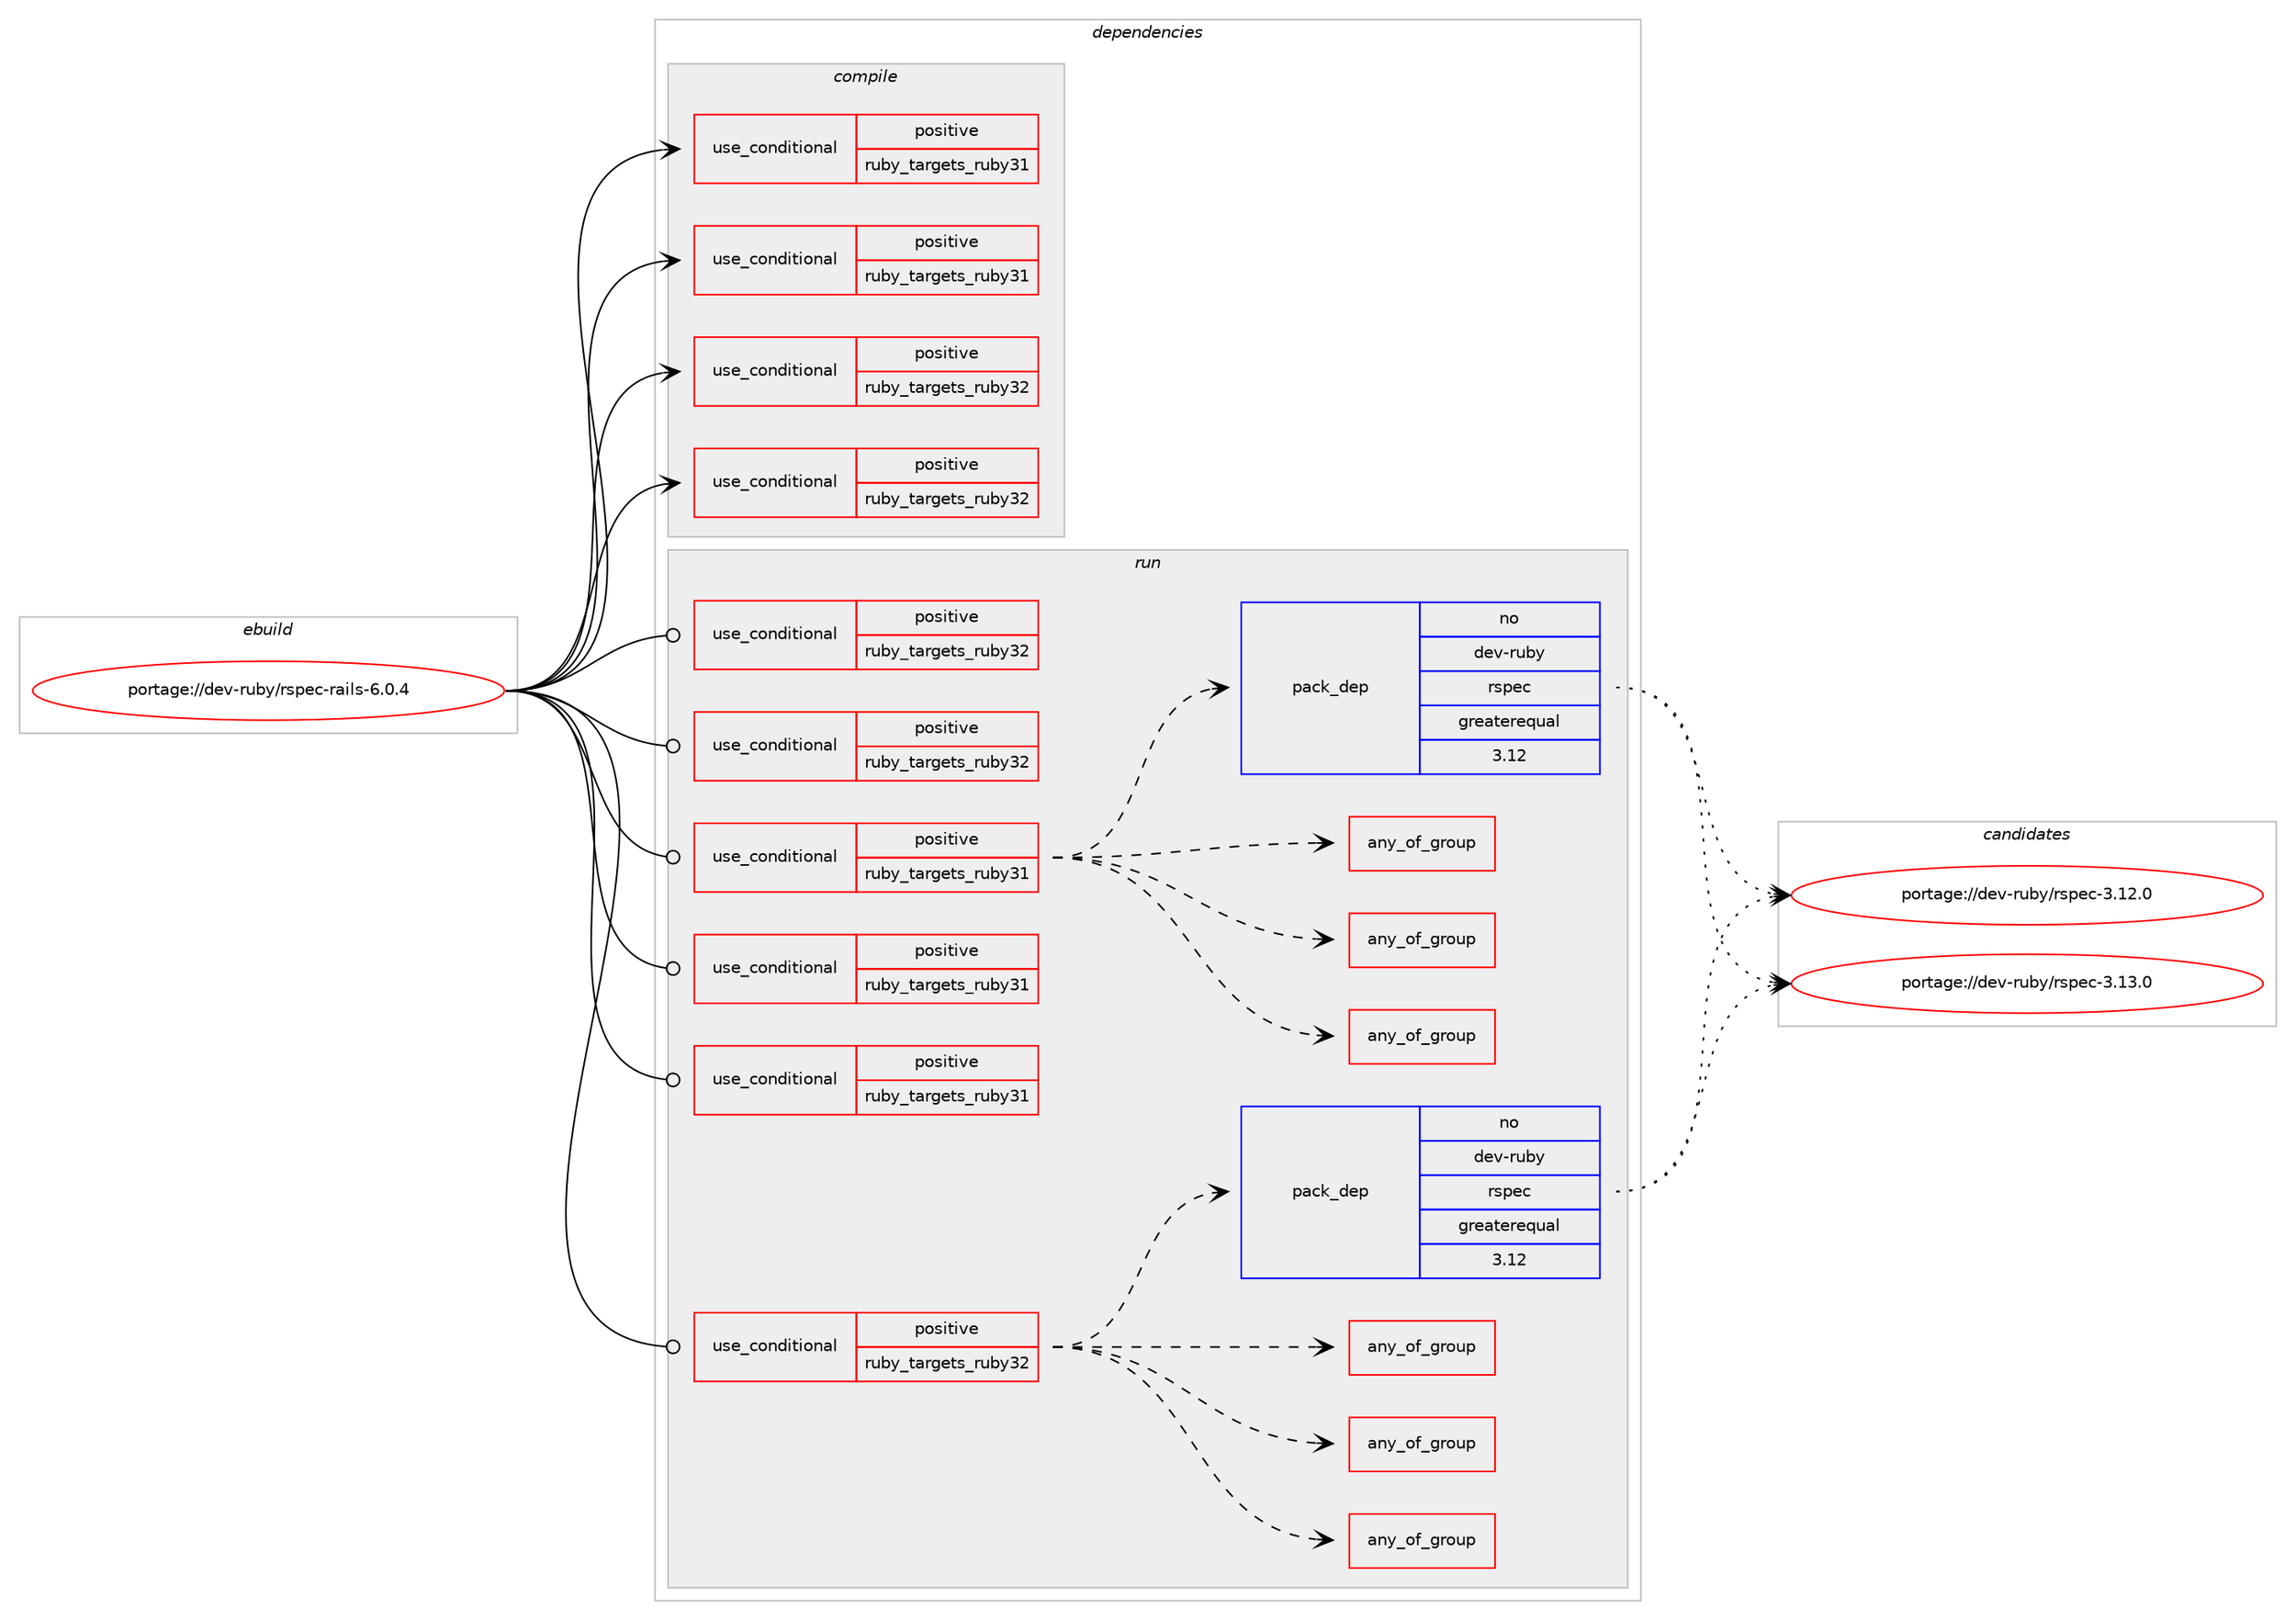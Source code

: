 digraph prolog {

# *************
# Graph options
# *************

newrank=true;
concentrate=true;
compound=true;
graph [rankdir=LR,fontname=Helvetica,fontsize=10,ranksep=1.5];#, ranksep=2.5, nodesep=0.2];
edge  [arrowhead=vee];
node  [fontname=Helvetica,fontsize=10];

# **********
# The ebuild
# **********

subgraph cluster_leftcol {
color=gray;
rank=same;
label=<<i>ebuild</i>>;
id [label="portage://dev-ruby/rspec-rails-6.0.4", color=red, width=4, href="../dev-ruby/rspec-rails-6.0.4.svg"];
}

# ****************
# The dependencies
# ****************

subgraph cluster_midcol {
color=gray;
label=<<i>dependencies</i>>;
subgraph cluster_compile {
fillcolor="#eeeeee";
style=filled;
label=<<i>compile</i>>;
subgraph cond53742 {
dependency102442 [label=<<TABLE BORDER="0" CELLBORDER="1" CELLSPACING="0" CELLPADDING="4"><TR><TD ROWSPAN="3" CELLPADDING="10">use_conditional</TD></TR><TR><TD>positive</TD></TR><TR><TD>ruby_targets_ruby31</TD></TR></TABLE>>, shape=none, color=red];
# *** BEGIN UNKNOWN DEPENDENCY TYPE (TODO) ***
# dependency102442 -> package_dependency(portage://dev-ruby/rspec-rails-6.0.4,install,no,dev-lang,ruby,none,[,,],[slot(3.1)],[])
# *** END UNKNOWN DEPENDENCY TYPE (TODO) ***

}
id:e -> dependency102442:w [weight=20,style="solid",arrowhead="vee"];
subgraph cond53743 {
dependency102443 [label=<<TABLE BORDER="0" CELLBORDER="1" CELLSPACING="0" CELLPADDING="4"><TR><TD ROWSPAN="3" CELLPADDING="10">use_conditional</TD></TR><TR><TD>positive</TD></TR><TR><TD>ruby_targets_ruby31</TD></TR></TABLE>>, shape=none, color=red];
# *** BEGIN UNKNOWN DEPENDENCY TYPE (TODO) ***
# dependency102443 -> package_dependency(portage://dev-ruby/rspec-rails-6.0.4,install,no,virtual,rubygems,none,[,,],[],[use(enable(ruby_targets_ruby31),negative)])
# *** END UNKNOWN DEPENDENCY TYPE (TODO) ***

}
id:e -> dependency102443:w [weight=20,style="solid",arrowhead="vee"];
subgraph cond53744 {
dependency102444 [label=<<TABLE BORDER="0" CELLBORDER="1" CELLSPACING="0" CELLPADDING="4"><TR><TD ROWSPAN="3" CELLPADDING="10">use_conditional</TD></TR><TR><TD>positive</TD></TR><TR><TD>ruby_targets_ruby32</TD></TR></TABLE>>, shape=none, color=red];
# *** BEGIN UNKNOWN DEPENDENCY TYPE (TODO) ***
# dependency102444 -> package_dependency(portage://dev-ruby/rspec-rails-6.0.4,install,no,dev-lang,ruby,none,[,,],[slot(3.2)],[])
# *** END UNKNOWN DEPENDENCY TYPE (TODO) ***

}
id:e -> dependency102444:w [weight=20,style="solid",arrowhead="vee"];
subgraph cond53745 {
dependency102445 [label=<<TABLE BORDER="0" CELLBORDER="1" CELLSPACING="0" CELLPADDING="4"><TR><TD ROWSPAN="3" CELLPADDING="10">use_conditional</TD></TR><TR><TD>positive</TD></TR><TR><TD>ruby_targets_ruby32</TD></TR></TABLE>>, shape=none, color=red];
# *** BEGIN UNKNOWN DEPENDENCY TYPE (TODO) ***
# dependency102445 -> package_dependency(portage://dev-ruby/rspec-rails-6.0.4,install,no,virtual,rubygems,none,[,,],[],[use(enable(ruby_targets_ruby32),negative)])
# *** END UNKNOWN DEPENDENCY TYPE (TODO) ***

}
id:e -> dependency102445:w [weight=20,style="solid",arrowhead="vee"];
}
subgraph cluster_compileandrun {
fillcolor="#eeeeee";
style=filled;
label=<<i>compile and run</i>>;
}
subgraph cluster_run {
fillcolor="#eeeeee";
style=filled;
label=<<i>run</i>>;
subgraph cond53746 {
dependency102446 [label=<<TABLE BORDER="0" CELLBORDER="1" CELLSPACING="0" CELLPADDING="4"><TR><TD ROWSPAN="3" CELLPADDING="10">use_conditional</TD></TR><TR><TD>positive</TD></TR><TR><TD>ruby_targets_ruby31</TD></TR></TABLE>>, shape=none, color=red];
subgraph any1198 {
dependency102447 [label=<<TABLE BORDER="0" CELLBORDER="1" CELLSPACING="0" CELLPADDING="4"><TR><TD CELLPADDING="10">any_of_group</TD></TR></TABLE>>, shape=none, color=red];# *** BEGIN UNKNOWN DEPENDENCY TYPE (TODO) ***
# dependency102447 -> package_dependency(portage://dev-ruby/rspec-rails-6.0.4,run,no,dev-ruby,activesupport,none,[,,],[slot(7.0)],[use(enable(ruby_targets_ruby31),negative)])
# *** END UNKNOWN DEPENDENCY TYPE (TODO) ***

# *** BEGIN UNKNOWN DEPENDENCY TYPE (TODO) ***
# dependency102447 -> package_dependency(portage://dev-ruby/rspec-rails-6.0.4,run,no,dev-ruby,activesupport,none,[,,],[slot(6.1)],[use(enable(ruby_targets_ruby31),negative)])
# *** END UNKNOWN DEPENDENCY TYPE (TODO) ***

}
dependency102446:e -> dependency102447:w [weight=20,style="dashed",arrowhead="vee"];
subgraph any1199 {
dependency102448 [label=<<TABLE BORDER="0" CELLBORDER="1" CELLSPACING="0" CELLPADDING="4"><TR><TD CELLPADDING="10">any_of_group</TD></TR></TABLE>>, shape=none, color=red];# *** BEGIN UNKNOWN DEPENDENCY TYPE (TODO) ***
# dependency102448 -> package_dependency(portage://dev-ruby/rspec-rails-6.0.4,run,no,dev-ruby,actionpack,none,[,,],[slot(7.0)],[use(enable(ruby_targets_ruby31),negative)])
# *** END UNKNOWN DEPENDENCY TYPE (TODO) ***

# *** BEGIN UNKNOWN DEPENDENCY TYPE (TODO) ***
# dependency102448 -> package_dependency(portage://dev-ruby/rspec-rails-6.0.4,run,no,dev-ruby,actionpack,none,[,,],[slot(6.1)],[use(enable(ruby_targets_ruby31),negative)])
# *** END UNKNOWN DEPENDENCY TYPE (TODO) ***

}
dependency102446:e -> dependency102448:w [weight=20,style="dashed",arrowhead="vee"];
subgraph any1200 {
dependency102449 [label=<<TABLE BORDER="0" CELLBORDER="1" CELLSPACING="0" CELLPADDING="4"><TR><TD CELLPADDING="10">any_of_group</TD></TR></TABLE>>, shape=none, color=red];# *** BEGIN UNKNOWN DEPENDENCY TYPE (TODO) ***
# dependency102449 -> package_dependency(portage://dev-ruby/rspec-rails-6.0.4,run,no,dev-ruby,railties,none,[,,],[slot(7.0)],[use(enable(ruby_targets_ruby31),negative)])
# *** END UNKNOWN DEPENDENCY TYPE (TODO) ***

# *** BEGIN UNKNOWN DEPENDENCY TYPE (TODO) ***
# dependency102449 -> package_dependency(portage://dev-ruby/rspec-rails-6.0.4,run,no,dev-ruby,railties,none,[,,],[slot(6.1)],[use(enable(ruby_targets_ruby31),negative)])
# *** END UNKNOWN DEPENDENCY TYPE (TODO) ***

}
dependency102446:e -> dependency102449:w [weight=20,style="dashed",arrowhead="vee"];
subgraph pack47360 {
dependency102450 [label=<<TABLE BORDER="0" CELLBORDER="1" CELLSPACING="0" CELLPADDING="4" WIDTH="220"><TR><TD ROWSPAN="6" CELLPADDING="30">pack_dep</TD></TR><TR><TD WIDTH="110">no</TD></TR><TR><TD>dev-ruby</TD></TR><TR><TD>rspec</TD></TR><TR><TD>greaterequal</TD></TR><TR><TD>3.12</TD></TR></TABLE>>, shape=none, color=blue];
}
dependency102446:e -> dependency102450:w [weight=20,style="dashed",arrowhead="vee"];
}
id:e -> dependency102446:w [weight=20,style="solid",arrowhead="odot"];
subgraph cond53747 {
dependency102451 [label=<<TABLE BORDER="0" CELLBORDER="1" CELLSPACING="0" CELLPADDING="4"><TR><TD ROWSPAN="3" CELLPADDING="10">use_conditional</TD></TR><TR><TD>positive</TD></TR><TR><TD>ruby_targets_ruby31</TD></TR></TABLE>>, shape=none, color=red];
# *** BEGIN UNKNOWN DEPENDENCY TYPE (TODO) ***
# dependency102451 -> package_dependency(portage://dev-ruby/rspec-rails-6.0.4,run,no,dev-lang,ruby,none,[,,],[slot(3.1)],[])
# *** END UNKNOWN DEPENDENCY TYPE (TODO) ***

}
id:e -> dependency102451:w [weight=20,style="solid",arrowhead="odot"];
subgraph cond53748 {
dependency102452 [label=<<TABLE BORDER="0" CELLBORDER="1" CELLSPACING="0" CELLPADDING="4"><TR><TD ROWSPAN="3" CELLPADDING="10">use_conditional</TD></TR><TR><TD>positive</TD></TR><TR><TD>ruby_targets_ruby31</TD></TR></TABLE>>, shape=none, color=red];
# *** BEGIN UNKNOWN DEPENDENCY TYPE (TODO) ***
# dependency102452 -> package_dependency(portage://dev-ruby/rspec-rails-6.0.4,run,no,virtual,rubygems,none,[,,],[],[use(enable(ruby_targets_ruby31),negative)])
# *** END UNKNOWN DEPENDENCY TYPE (TODO) ***

}
id:e -> dependency102452:w [weight=20,style="solid",arrowhead="odot"];
subgraph cond53749 {
dependency102453 [label=<<TABLE BORDER="0" CELLBORDER="1" CELLSPACING="0" CELLPADDING="4"><TR><TD ROWSPAN="3" CELLPADDING="10">use_conditional</TD></TR><TR><TD>positive</TD></TR><TR><TD>ruby_targets_ruby32</TD></TR></TABLE>>, shape=none, color=red];
subgraph any1201 {
dependency102454 [label=<<TABLE BORDER="0" CELLBORDER="1" CELLSPACING="0" CELLPADDING="4"><TR><TD CELLPADDING="10">any_of_group</TD></TR></TABLE>>, shape=none, color=red];# *** BEGIN UNKNOWN DEPENDENCY TYPE (TODO) ***
# dependency102454 -> package_dependency(portage://dev-ruby/rspec-rails-6.0.4,run,no,dev-ruby,activesupport,none,[,,],[slot(7.0)],[use(enable(ruby_targets_ruby32),negative)])
# *** END UNKNOWN DEPENDENCY TYPE (TODO) ***

# *** BEGIN UNKNOWN DEPENDENCY TYPE (TODO) ***
# dependency102454 -> package_dependency(portage://dev-ruby/rspec-rails-6.0.4,run,no,dev-ruby,activesupport,none,[,,],[slot(6.1)],[use(enable(ruby_targets_ruby32),negative)])
# *** END UNKNOWN DEPENDENCY TYPE (TODO) ***

}
dependency102453:e -> dependency102454:w [weight=20,style="dashed",arrowhead="vee"];
subgraph any1202 {
dependency102455 [label=<<TABLE BORDER="0" CELLBORDER="1" CELLSPACING="0" CELLPADDING="4"><TR><TD CELLPADDING="10">any_of_group</TD></TR></TABLE>>, shape=none, color=red];# *** BEGIN UNKNOWN DEPENDENCY TYPE (TODO) ***
# dependency102455 -> package_dependency(portage://dev-ruby/rspec-rails-6.0.4,run,no,dev-ruby,actionpack,none,[,,],[slot(7.0)],[use(enable(ruby_targets_ruby32),negative)])
# *** END UNKNOWN DEPENDENCY TYPE (TODO) ***

# *** BEGIN UNKNOWN DEPENDENCY TYPE (TODO) ***
# dependency102455 -> package_dependency(portage://dev-ruby/rspec-rails-6.0.4,run,no,dev-ruby,actionpack,none,[,,],[slot(6.1)],[use(enable(ruby_targets_ruby32),negative)])
# *** END UNKNOWN DEPENDENCY TYPE (TODO) ***

}
dependency102453:e -> dependency102455:w [weight=20,style="dashed",arrowhead="vee"];
subgraph any1203 {
dependency102456 [label=<<TABLE BORDER="0" CELLBORDER="1" CELLSPACING="0" CELLPADDING="4"><TR><TD CELLPADDING="10">any_of_group</TD></TR></TABLE>>, shape=none, color=red];# *** BEGIN UNKNOWN DEPENDENCY TYPE (TODO) ***
# dependency102456 -> package_dependency(portage://dev-ruby/rspec-rails-6.0.4,run,no,dev-ruby,railties,none,[,,],[slot(7.0)],[use(enable(ruby_targets_ruby32),negative)])
# *** END UNKNOWN DEPENDENCY TYPE (TODO) ***

# *** BEGIN UNKNOWN DEPENDENCY TYPE (TODO) ***
# dependency102456 -> package_dependency(portage://dev-ruby/rspec-rails-6.0.4,run,no,dev-ruby,railties,none,[,,],[slot(6.1)],[use(enable(ruby_targets_ruby32),negative)])
# *** END UNKNOWN DEPENDENCY TYPE (TODO) ***

}
dependency102453:e -> dependency102456:w [weight=20,style="dashed",arrowhead="vee"];
subgraph pack47361 {
dependency102457 [label=<<TABLE BORDER="0" CELLBORDER="1" CELLSPACING="0" CELLPADDING="4" WIDTH="220"><TR><TD ROWSPAN="6" CELLPADDING="30">pack_dep</TD></TR><TR><TD WIDTH="110">no</TD></TR><TR><TD>dev-ruby</TD></TR><TR><TD>rspec</TD></TR><TR><TD>greaterequal</TD></TR><TR><TD>3.12</TD></TR></TABLE>>, shape=none, color=blue];
}
dependency102453:e -> dependency102457:w [weight=20,style="dashed",arrowhead="vee"];
}
id:e -> dependency102453:w [weight=20,style="solid",arrowhead="odot"];
subgraph cond53750 {
dependency102458 [label=<<TABLE BORDER="0" CELLBORDER="1" CELLSPACING="0" CELLPADDING="4"><TR><TD ROWSPAN="3" CELLPADDING="10">use_conditional</TD></TR><TR><TD>positive</TD></TR><TR><TD>ruby_targets_ruby32</TD></TR></TABLE>>, shape=none, color=red];
# *** BEGIN UNKNOWN DEPENDENCY TYPE (TODO) ***
# dependency102458 -> package_dependency(portage://dev-ruby/rspec-rails-6.0.4,run,no,dev-lang,ruby,none,[,,],[slot(3.2)],[])
# *** END UNKNOWN DEPENDENCY TYPE (TODO) ***

}
id:e -> dependency102458:w [weight=20,style="solid",arrowhead="odot"];
subgraph cond53751 {
dependency102459 [label=<<TABLE BORDER="0" CELLBORDER="1" CELLSPACING="0" CELLPADDING="4"><TR><TD ROWSPAN="3" CELLPADDING="10">use_conditional</TD></TR><TR><TD>positive</TD></TR><TR><TD>ruby_targets_ruby32</TD></TR></TABLE>>, shape=none, color=red];
# *** BEGIN UNKNOWN DEPENDENCY TYPE (TODO) ***
# dependency102459 -> package_dependency(portage://dev-ruby/rspec-rails-6.0.4,run,no,virtual,rubygems,none,[,,],[],[use(enable(ruby_targets_ruby32),negative)])
# *** END UNKNOWN DEPENDENCY TYPE (TODO) ***

}
id:e -> dependency102459:w [weight=20,style="solid",arrowhead="odot"];
}
}

# **************
# The candidates
# **************

subgraph cluster_choices {
rank=same;
color=gray;
label=<<i>candidates</i>>;

subgraph choice47360 {
color=black;
nodesep=1;
choice1001011184511411798121471141151121019945514649504648 [label="portage://dev-ruby/rspec-3.12.0", color=red, width=4,href="../dev-ruby/rspec-3.12.0.svg"];
choice1001011184511411798121471141151121019945514649514648 [label="portage://dev-ruby/rspec-3.13.0", color=red, width=4,href="../dev-ruby/rspec-3.13.0.svg"];
dependency102450:e -> choice1001011184511411798121471141151121019945514649504648:w [style=dotted,weight="100"];
dependency102450:e -> choice1001011184511411798121471141151121019945514649514648:w [style=dotted,weight="100"];
}
subgraph choice47361 {
color=black;
nodesep=1;
choice1001011184511411798121471141151121019945514649504648 [label="portage://dev-ruby/rspec-3.12.0", color=red, width=4,href="../dev-ruby/rspec-3.12.0.svg"];
choice1001011184511411798121471141151121019945514649514648 [label="portage://dev-ruby/rspec-3.13.0", color=red, width=4,href="../dev-ruby/rspec-3.13.0.svg"];
dependency102457:e -> choice1001011184511411798121471141151121019945514649504648:w [style=dotted,weight="100"];
dependency102457:e -> choice1001011184511411798121471141151121019945514649514648:w [style=dotted,weight="100"];
}
}

}
